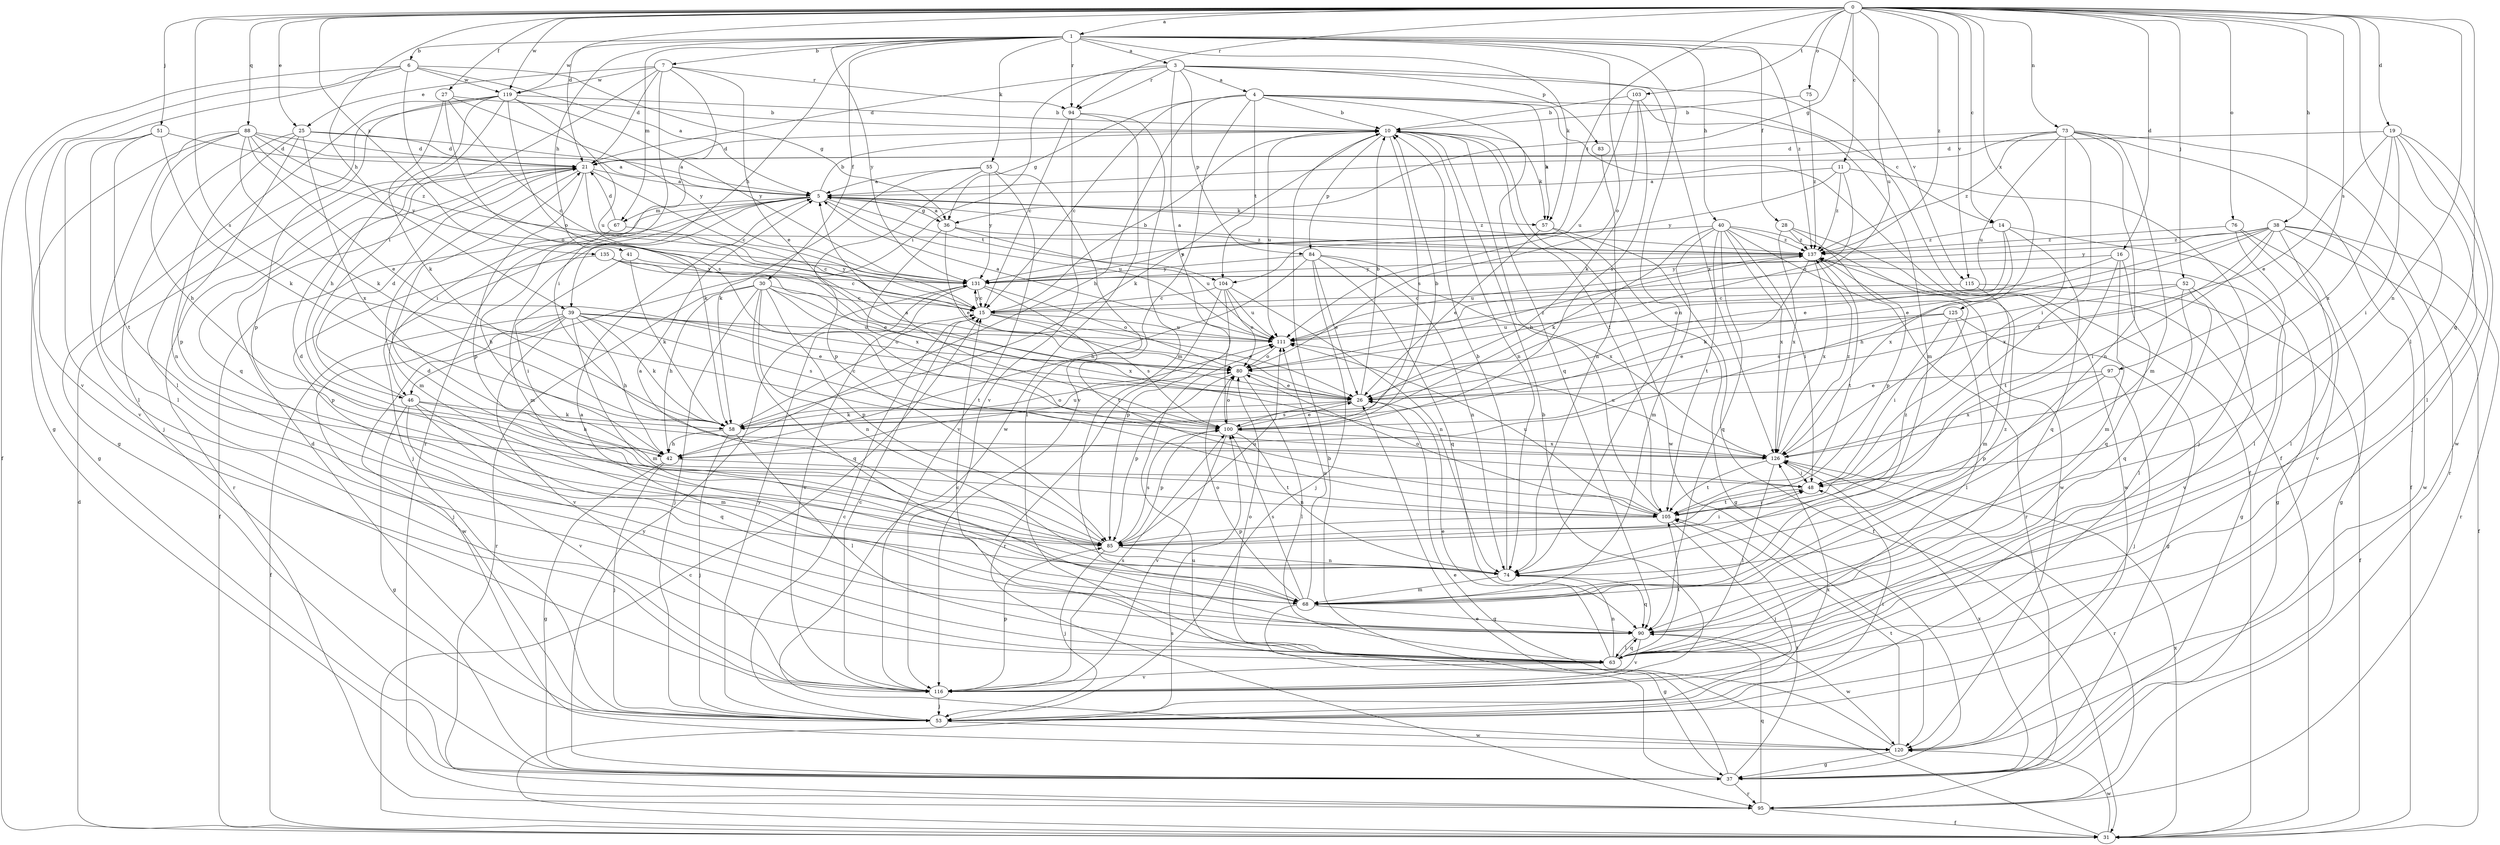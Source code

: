 strict digraph  {
0;
1;
3;
4;
5;
6;
7;
10;
11;
14;
15;
16;
19;
21;
25;
26;
27;
28;
30;
31;
36;
37;
38;
39;
40;
41;
42;
46;
48;
51;
52;
53;
55;
57;
58;
63;
67;
68;
73;
74;
75;
76;
80;
83;
84;
85;
88;
90;
94;
95;
97;
100;
103;
104;
105;
111;
115;
116;
119;
120;
125;
126;
131;
135;
137;
0 -> 1  [label=a];
0 -> 11  [label=c];
0 -> 14  [label=c];
0 -> 16  [label=d];
0 -> 19  [label=d];
0 -> 21  [label=d];
0 -> 25  [label=e];
0 -> 27  [label=f];
0 -> 36  [label=g];
0 -> 38  [label=h];
0 -> 39  [label=h];
0 -> 51  [label=j];
0 -> 52  [label=j];
0 -> 63  [label=l];
0 -> 73  [label=n];
0 -> 74  [label=n];
0 -> 75  [label=o];
0 -> 76  [label=o];
0 -> 88  [label=q];
0 -> 90  [label=q];
0 -> 94  [label=r];
0 -> 97  [label=s];
0 -> 100  [label=s];
0 -> 103  [label=t];
0 -> 104  [label=t];
0 -> 111  [label=u];
0 -> 115  [label=v];
0 -> 119  [label=w];
0 -> 125  [label=x];
0 -> 135  [label=z];
0 -> 137  [label=z];
1 -> 3  [label=a];
1 -> 6  [label=b];
1 -> 7  [label=b];
1 -> 28  [label=f];
1 -> 30  [label=f];
1 -> 39  [label=h];
1 -> 40  [label=h];
1 -> 41  [label=h];
1 -> 55  [label=k];
1 -> 57  [label=k];
1 -> 67  [label=m];
1 -> 74  [label=n];
1 -> 80  [label=o];
1 -> 94  [label=r];
1 -> 115  [label=v];
1 -> 119  [label=w];
1 -> 131  [label=y];
1 -> 137  [label=z];
3 -> 4  [label=a];
3 -> 21  [label=d];
3 -> 31  [label=f];
3 -> 46  [label=i];
3 -> 83  [label=p];
3 -> 84  [label=p];
3 -> 94  [label=r];
3 -> 100  [label=s];
3 -> 126  [label=x];
4 -> 10  [label=b];
4 -> 14  [label=c];
4 -> 15  [label=c];
4 -> 31  [label=f];
4 -> 36  [label=g];
4 -> 42  [label=h];
4 -> 57  [label=k];
4 -> 90  [label=q];
4 -> 104  [label=t];
4 -> 116  [label=v];
5 -> 10  [label=b];
5 -> 31  [label=f];
5 -> 36  [label=g];
5 -> 46  [label=i];
5 -> 53  [label=j];
5 -> 57  [label=k];
5 -> 67  [label=m];
5 -> 68  [label=m];
5 -> 104  [label=t];
5 -> 111  [label=u];
5 -> 137  [label=z];
6 -> 5  [label=a];
6 -> 31  [label=f];
6 -> 36  [label=g];
6 -> 37  [label=g];
6 -> 80  [label=o];
6 -> 116  [label=v];
6 -> 119  [label=w];
7 -> 21  [label=d];
7 -> 25  [label=e];
7 -> 26  [label=e];
7 -> 46  [label=i];
7 -> 48  [label=i];
7 -> 94  [label=r];
7 -> 95  [label=r];
7 -> 119  [label=w];
10 -> 21  [label=d];
10 -> 57  [label=k];
10 -> 58  [label=k];
10 -> 74  [label=n];
10 -> 84  [label=p];
10 -> 100  [label=s];
10 -> 105  [label=t];
10 -> 111  [label=u];
10 -> 120  [label=w];
11 -> 5  [label=a];
11 -> 53  [label=j];
11 -> 80  [label=o];
11 -> 131  [label=y];
11 -> 137  [label=z];
14 -> 26  [label=e];
14 -> 37  [label=g];
14 -> 90  [label=q];
14 -> 126  [label=x];
14 -> 137  [label=z];
15 -> 10  [label=b];
15 -> 26  [label=e];
15 -> 100  [label=s];
15 -> 111  [label=u];
15 -> 131  [label=y];
16 -> 68  [label=m];
16 -> 80  [label=o];
16 -> 90  [label=q];
16 -> 105  [label=t];
16 -> 131  [label=y];
19 -> 21  [label=d];
19 -> 26  [label=e];
19 -> 48  [label=i];
19 -> 53  [label=j];
19 -> 63  [label=l];
19 -> 120  [label=w];
19 -> 126  [label=x];
21 -> 5  [label=a];
21 -> 15  [label=c];
21 -> 58  [label=k];
21 -> 68  [label=m];
21 -> 85  [label=p];
21 -> 95  [label=r];
25 -> 5  [label=a];
25 -> 21  [label=d];
25 -> 53  [label=j];
25 -> 74  [label=n];
25 -> 85  [label=p];
25 -> 126  [label=x];
26 -> 10  [label=b];
26 -> 58  [label=k];
26 -> 100  [label=s];
27 -> 10  [label=b];
27 -> 15  [label=c];
27 -> 58  [label=k];
27 -> 80  [label=o];
27 -> 131  [label=y];
28 -> 85  [label=p];
28 -> 120  [label=w];
28 -> 126  [label=x];
28 -> 137  [label=z];
30 -> 15  [label=c];
30 -> 42  [label=h];
30 -> 53  [label=j];
30 -> 74  [label=n];
30 -> 85  [label=p];
30 -> 90  [label=q];
30 -> 95  [label=r];
30 -> 105  [label=t];
30 -> 126  [label=x];
31 -> 15  [label=c];
31 -> 21  [label=d];
31 -> 26  [label=e];
31 -> 100  [label=s];
31 -> 120  [label=w];
31 -> 126  [label=x];
36 -> 5  [label=a];
36 -> 26  [label=e];
36 -> 111  [label=u];
36 -> 126  [label=x];
36 -> 137  [label=z];
37 -> 10  [label=b];
37 -> 95  [label=r];
37 -> 105  [label=t];
37 -> 111  [label=u];
37 -> 126  [label=x];
37 -> 131  [label=y];
38 -> 26  [label=e];
38 -> 31  [label=f];
38 -> 42  [label=h];
38 -> 48  [label=i];
38 -> 63  [label=l];
38 -> 95  [label=r];
38 -> 120  [label=w];
38 -> 126  [label=x];
38 -> 131  [label=y];
38 -> 137  [label=z];
39 -> 26  [label=e];
39 -> 31  [label=f];
39 -> 42  [label=h];
39 -> 53  [label=j];
39 -> 58  [label=k];
39 -> 68  [label=m];
39 -> 80  [label=o];
39 -> 100  [label=s];
39 -> 111  [label=u];
39 -> 116  [label=v];
39 -> 120  [label=w];
40 -> 48  [label=i];
40 -> 58  [label=k];
40 -> 68  [label=m];
40 -> 90  [label=q];
40 -> 95  [label=r];
40 -> 105  [label=t];
40 -> 120  [label=w];
40 -> 126  [label=x];
40 -> 131  [label=y];
40 -> 137  [label=z];
41 -> 48  [label=i];
41 -> 58  [label=k];
41 -> 131  [label=y];
42 -> 37  [label=g];
42 -> 53  [label=j];
42 -> 105  [label=t];
42 -> 111  [label=u];
46 -> 21  [label=d];
46 -> 37  [label=g];
46 -> 42  [label=h];
46 -> 58  [label=k];
46 -> 68  [label=m];
46 -> 90  [label=q];
46 -> 116  [label=v];
48 -> 105  [label=t];
51 -> 21  [label=d];
51 -> 58  [label=k];
51 -> 63  [label=l];
51 -> 105  [label=t];
51 -> 116  [label=v];
52 -> 15  [label=c];
52 -> 63  [label=l];
52 -> 90  [label=q];
52 -> 100  [label=s];
52 -> 116  [label=v];
53 -> 15  [label=c];
53 -> 21  [label=d];
53 -> 48  [label=i];
53 -> 120  [label=w];
53 -> 126  [label=x];
53 -> 131  [label=y];
55 -> 5  [label=a];
55 -> 58  [label=k];
55 -> 63  [label=l];
55 -> 85  [label=p];
55 -> 116  [label=v];
55 -> 131  [label=y];
57 -> 26  [label=e];
57 -> 31  [label=f];
57 -> 37  [label=g];
58 -> 15  [label=c];
58 -> 42  [label=h];
58 -> 53  [label=j];
58 -> 63  [label=l];
58 -> 80  [label=o];
63 -> 15  [label=c];
63 -> 26  [label=e];
63 -> 74  [label=n];
63 -> 80  [label=o];
63 -> 90  [label=q];
63 -> 105  [label=t];
63 -> 116  [label=v];
67 -> 15  [label=c];
67 -> 21  [label=d];
67 -> 42  [label=h];
68 -> 37  [label=g];
68 -> 80  [label=o];
68 -> 90  [label=q];
68 -> 100  [label=s];
68 -> 111  [label=u];
68 -> 137  [label=z];
73 -> 5  [label=a];
73 -> 21  [label=d];
73 -> 31  [label=f];
73 -> 48  [label=i];
73 -> 68  [label=m];
73 -> 74  [label=n];
73 -> 95  [label=r];
73 -> 105  [label=t];
73 -> 111  [label=u];
73 -> 137  [label=z];
74 -> 10  [label=b];
74 -> 21  [label=d];
74 -> 68  [label=m];
74 -> 90  [label=q];
74 -> 137  [label=z];
75 -> 10  [label=b];
75 -> 137  [label=z];
76 -> 37  [label=g];
76 -> 63  [label=l];
76 -> 116  [label=v];
76 -> 137  [label=z];
80 -> 26  [label=e];
80 -> 63  [label=l];
80 -> 85  [label=p];
80 -> 137  [label=z];
83 -> 74  [label=n];
84 -> 26  [label=e];
84 -> 42  [label=h];
84 -> 53  [label=j];
84 -> 74  [label=n];
84 -> 90  [label=q];
84 -> 126  [label=x];
84 -> 131  [label=y];
85 -> 5  [label=a];
85 -> 21  [label=d];
85 -> 48  [label=i];
85 -> 53  [label=j];
85 -> 74  [label=n];
85 -> 100  [label=s];
85 -> 111  [label=u];
88 -> 5  [label=a];
88 -> 21  [label=d];
88 -> 26  [label=e];
88 -> 37  [label=g];
88 -> 42  [label=h];
88 -> 58  [label=k];
88 -> 63  [label=l];
88 -> 131  [label=y];
88 -> 137  [label=z];
90 -> 5  [label=a];
90 -> 63  [label=l];
90 -> 116  [label=v];
90 -> 120  [label=w];
94 -> 15  [label=c];
94 -> 68  [label=m];
94 -> 116  [label=v];
94 -> 120  [label=w];
95 -> 31  [label=f];
95 -> 90  [label=q];
97 -> 26  [label=e];
97 -> 53  [label=j];
97 -> 85  [label=p];
97 -> 126  [label=x];
100 -> 5  [label=a];
100 -> 10  [label=b];
100 -> 26  [label=e];
100 -> 74  [label=n];
100 -> 80  [label=o];
100 -> 85  [label=p];
100 -> 116  [label=v];
100 -> 126  [label=x];
103 -> 10  [label=b];
103 -> 58  [label=k];
103 -> 68  [label=m];
103 -> 100  [label=s];
103 -> 111  [label=u];
104 -> 15  [label=c];
104 -> 74  [label=n];
104 -> 80  [label=o];
104 -> 85  [label=p];
104 -> 95  [label=r];
104 -> 111  [label=u];
105 -> 10  [label=b];
105 -> 48  [label=i];
105 -> 53  [label=j];
105 -> 80  [label=o];
105 -> 85  [label=p];
105 -> 111  [label=u];
111 -> 5  [label=a];
111 -> 80  [label=o];
115 -> 15  [label=c];
115 -> 31  [label=f];
115 -> 68  [label=m];
116 -> 10  [label=b];
116 -> 15  [label=c];
116 -> 53  [label=j];
116 -> 85  [label=p];
116 -> 100  [label=s];
119 -> 10  [label=b];
119 -> 37  [label=g];
119 -> 42  [label=h];
119 -> 63  [label=l];
119 -> 85  [label=p];
119 -> 90  [label=q];
119 -> 100  [label=s];
119 -> 111  [label=u];
119 -> 131  [label=y];
120 -> 26  [label=e];
120 -> 37  [label=g];
120 -> 105  [label=t];
125 -> 26  [label=e];
125 -> 37  [label=g];
125 -> 48  [label=i];
125 -> 63  [label=l];
125 -> 111  [label=u];
126 -> 48  [label=i];
126 -> 63  [label=l];
126 -> 95  [label=r];
126 -> 105  [label=t];
126 -> 111  [label=u];
126 -> 137  [label=z];
131 -> 15  [label=c];
131 -> 80  [label=o];
131 -> 105  [label=t];
131 -> 116  [label=v];
135 -> 15  [label=c];
135 -> 26  [label=e];
135 -> 85  [label=p];
135 -> 131  [label=y];
137 -> 5  [label=a];
137 -> 37  [label=g];
137 -> 58  [label=k];
137 -> 105  [label=t];
137 -> 111  [label=u];
137 -> 126  [label=x];
137 -> 131  [label=y];
}
